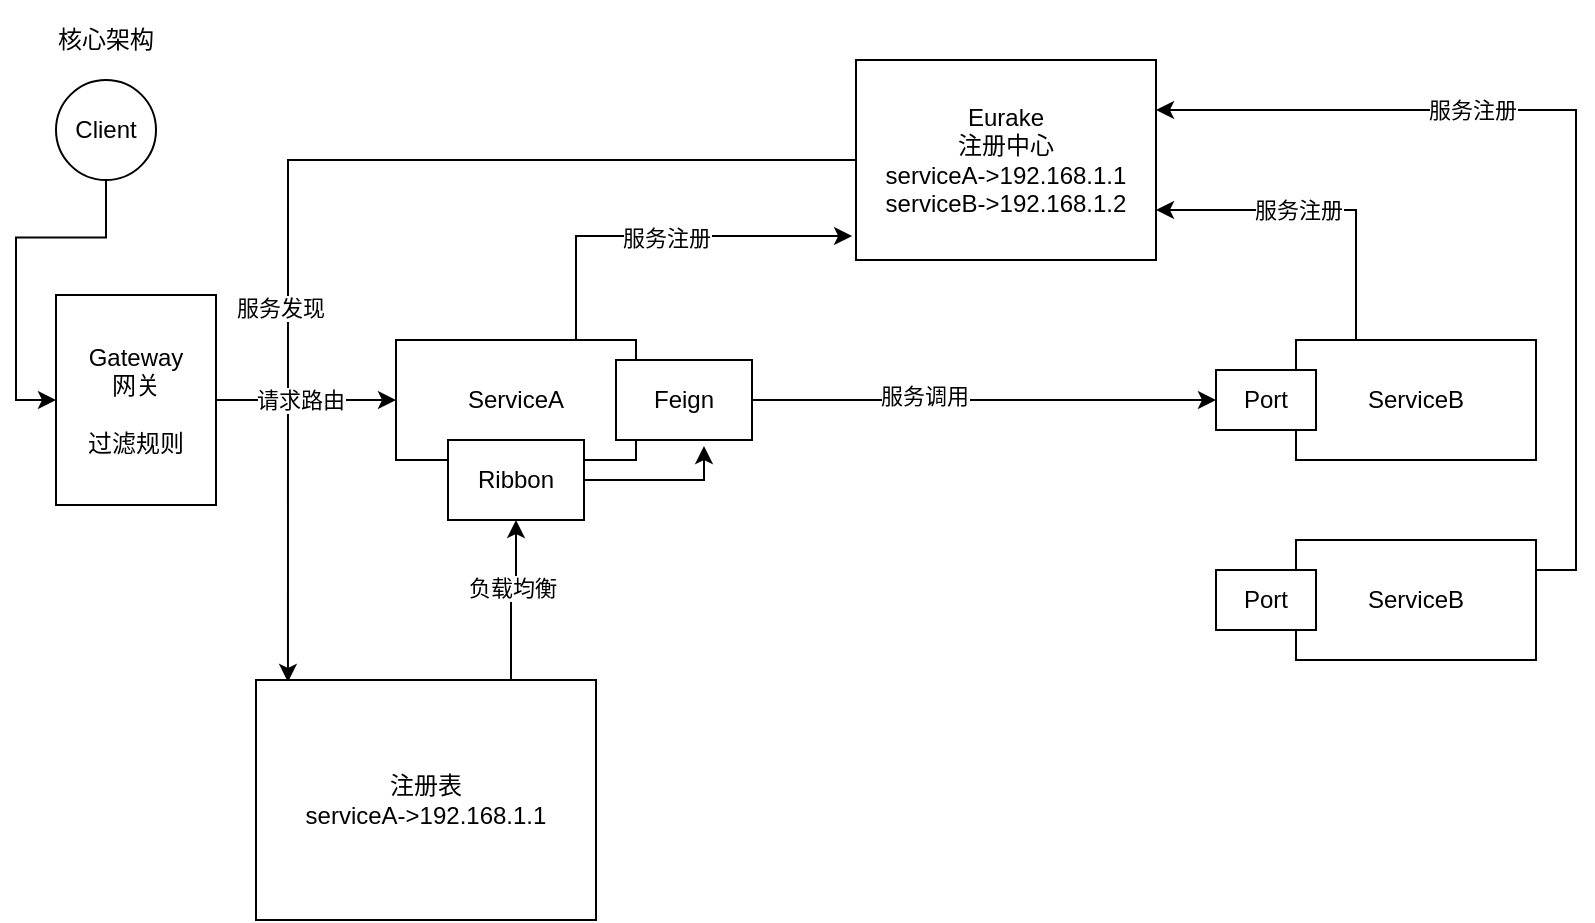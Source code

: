 <mxfile version="14.6.13" type="device"><diagram id="chc7AhTlSKHeImpPe5sh" name="第 1 页"><mxGraphModel dx="796" dy="504" grid="1" gridSize="10" guides="1" tooltips="1" connect="1" arrows="1" fold="1" page="1" pageScale="1" pageWidth="827" pageHeight="1169" math="0" shadow="0"><root><mxCell id="0"/><mxCell id="1" parent="0"/><mxCell id="XJ23xHgcniLxFxbVpz3x-1" value="核心架构" style="text;html=1;strokeColor=none;fillColor=none;align=center;verticalAlign=middle;whiteSpace=wrap;rounded=0;" parent="1" vertex="1"><mxGeometry x="20" y="20" width="70" height="40" as="geometry"/></mxCell><mxCell id="XJ23xHgcniLxFxbVpz3x-19" style="edgeStyle=orthogonalEdgeStyle;rounded=0;orthogonalLoop=1;jettySize=auto;html=1;exitX=0.75;exitY=0;exitDx=0;exitDy=0;entryX=-0.013;entryY=0.88;entryDx=0;entryDy=0;entryPerimeter=0;" parent="1" source="XJ23xHgcniLxFxbVpz3x-2" target="XJ23xHgcniLxFxbVpz3x-3" edge="1"><mxGeometry relative="1" as="geometry"><Array as="points"><mxPoint x="290" y="138"/></Array></mxGeometry></mxCell><mxCell id="XJ23xHgcniLxFxbVpz3x-20" value="服务注册" style="edgeLabel;html=1;align=center;verticalAlign=middle;resizable=0;points=[];" parent="XJ23xHgcniLxFxbVpz3x-19" vertex="1" connectable="0"><mxGeometry x="0.021" y="-1" relative="1" as="geometry"><mxPoint as="offset"/></mxGeometry></mxCell><mxCell id="XJ23xHgcniLxFxbVpz3x-2" value="ServiceA" style="rounded=0;whiteSpace=wrap;html=1;" parent="1" vertex="1"><mxGeometry x="200" y="190" width="120" height="60" as="geometry"/></mxCell><mxCell id="XJ23xHgcniLxFxbVpz3x-8" style="edgeStyle=orthogonalEdgeStyle;rounded=0;orthogonalLoop=1;jettySize=auto;html=1;entryX=0.094;entryY=0.008;entryDx=0;entryDy=0;entryPerimeter=0;" parent="1" source="XJ23xHgcniLxFxbVpz3x-3" target="XJ23xHgcniLxFxbVpz3x-4" edge="1"><mxGeometry relative="1" as="geometry"/></mxCell><mxCell id="XJ23xHgcniLxFxbVpz3x-21" value="服务发现" style="edgeLabel;html=1;align=center;verticalAlign=middle;resizable=0;points=[];" parent="XJ23xHgcniLxFxbVpz3x-8" vertex="1" connectable="0"><mxGeometry x="0.313" y="-4" relative="1" as="geometry"><mxPoint as="offset"/></mxGeometry></mxCell><mxCell id="XJ23xHgcniLxFxbVpz3x-3" value="Eurake&lt;br&gt;注册中心&lt;br&gt;serviceA-&amp;gt;192.168.1.1&lt;br&gt;serviceB-&amp;gt;192.168.1.2" style="rounded=0;whiteSpace=wrap;html=1;" parent="1" vertex="1"><mxGeometry x="430" y="50" width="150" height="100" as="geometry"/></mxCell><mxCell id="XJ23xHgcniLxFxbVpz3x-22" style="edgeStyle=orthogonalEdgeStyle;rounded=0;orthogonalLoop=1;jettySize=auto;html=1;exitX=0.75;exitY=0;exitDx=0;exitDy=0;entryX=0.5;entryY=1;entryDx=0;entryDy=0;" parent="1" source="XJ23xHgcniLxFxbVpz3x-4" target="XJ23xHgcniLxFxbVpz3x-5" edge="1"><mxGeometry relative="1" as="geometry"/></mxCell><mxCell id="XJ23xHgcniLxFxbVpz3x-23" value="负载均衡" style="edgeLabel;html=1;align=center;verticalAlign=middle;resizable=0;points=[];" parent="XJ23xHgcniLxFxbVpz3x-22" vertex="1" connectable="0"><mxGeometry x="0.184" y="2" relative="1" as="geometry"><mxPoint as="offset"/></mxGeometry></mxCell><mxCell id="XJ23xHgcniLxFxbVpz3x-4" value="注册表&lt;br&gt;serviceA-&amp;gt;192.168.1.1" style="rounded=0;whiteSpace=wrap;html=1;" parent="1" vertex="1"><mxGeometry x="130" y="360" width="170" height="120" as="geometry"/></mxCell><mxCell id="XJ23xHgcniLxFxbVpz3x-13" style="edgeStyle=orthogonalEdgeStyle;rounded=0;orthogonalLoop=1;jettySize=auto;html=1;entryX=0.647;entryY=1.075;entryDx=0;entryDy=0;entryPerimeter=0;" parent="1" source="XJ23xHgcniLxFxbVpz3x-5" target="XJ23xHgcniLxFxbVpz3x-11" edge="1"><mxGeometry relative="1" as="geometry"><Array as="points"><mxPoint x="354" y="260"/></Array></mxGeometry></mxCell><mxCell id="XJ23xHgcniLxFxbVpz3x-5" value="Ribbon" style="rounded=0;whiteSpace=wrap;html=1;" parent="1" vertex="1"><mxGeometry x="226" y="240" width="68" height="40" as="geometry"/></mxCell><mxCell id="XJ23xHgcniLxFxbVpz3x-15" style="rounded=0;orthogonalLoop=1;jettySize=auto;html=1;entryX=0;entryY=0.5;entryDx=0;entryDy=0;" parent="1" source="XJ23xHgcniLxFxbVpz3x-11" target="XJ23xHgcniLxFxbVpz3x-14" edge="1"><mxGeometry relative="1" as="geometry"/></mxCell><mxCell id="XJ23xHgcniLxFxbVpz3x-16" value="服务调用" style="edgeLabel;html=1;align=center;verticalAlign=middle;resizable=0;points=[];" parent="XJ23xHgcniLxFxbVpz3x-15" vertex="1" connectable="0"><mxGeometry x="-0.259" y="2" relative="1" as="geometry"><mxPoint as="offset"/></mxGeometry></mxCell><mxCell id="XJ23xHgcniLxFxbVpz3x-11" value="Feign" style="rounded=0;whiteSpace=wrap;html=1;" parent="1" vertex="1"><mxGeometry x="310" y="200" width="68" height="40" as="geometry"/></mxCell><mxCell id="XJ23xHgcniLxFxbVpz3x-17" style="edgeStyle=orthogonalEdgeStyle;rounded=0;orthogonalLoop=1;jettySize=auto;html=1;exitX=0.25;exitY=0;exitDx=0;exitDy=0;entryX=1;entryY=0.75;entryDx=0;entryDy=0;" parent="1" source="XJ23xHgcniLxFxbVpz3x-12" target="XJ23xHgcniLxFxbVpz3x-3" edge="1"><mxGeometry relative="1" as="geometry"/></mxCell><mxCell id="XJ23xHgcniLxFxbVpz3x-18" value="服务注册" style="edgeLabel;html=1;align=center;verticalAlign=middle;resizable=0;points=[];" parent="XJ23xHgcniLxFxbVpz3x-17" vertex="1" connectable="0"><mxGeometry x="0.139" relative="1" as="geometry"><mxPoint as="offset"/></mxGeometry></mxCell><mxCell id="XJ23xHgcniLxFxbVpz3x-12" value="ServiceB" style="rounded=0;whiteSpace=wrap;html=1;" parent="1" vertex="1"><mxGeometry x="650" y="190" width="120" height="60" as="geometry"/></mxCell><mxCell id="XJ23xHgcniLxFxbVpz3x-14" value="Port" style="rounded=0;whiteSpace=wrap;html=1;" parent="1" vertex="1"><mxGeometry x="610" y="205" width="50" height="30" as="geometry"/></mxCell><mxCell id="ds2kIojnxYNedL9dwnyF-1" style="edgeStyle=orthogonalEdgeStyle;rounded=0;orthogonalLoop=1;jettySize=auto;html=1;" parent="1" source="XJ23xHgcniLxFxbVpz3x-24" target="XJ23xHgcniLxFxbVpz3x-2" edge="1"><mxGeometry relative="1" as="geometry"/></mxCell><mxCell id="ds2kIojnxYNedL9dwnyF-2" value="请求路由" style="edgeLabel;html=1;align=center;verticalAlign=middle;resizable=0;points=[];" parent="ds2kIojnxYNedL9dwnyF-1" vertex="1" connectable="0"><mxGeometry x="-0.75" relative="1" as="geometry"><mxPoint x="30" as="offset"/></mxGeometry></mxCell><mxCell id="XJ23xHgcniLxFxbVpz3x-24" value="Gateway&lt;br&gt;网关&lt;br&gt;&lt;br&gt;过滤规则" style="rounded=0;whiteSpace=wrap;html=1;" parent="1" vertex="1"><mxGeometry x="30" y="167.5" width="80" height="105" as="geometry"/></mxCell><mxCell id="XJ23xHgcniLxFxbVpz3x-26" style="edgeStyle=orthogonalEdgeStyle;rounded=0;orthogonalLoop=1;jettySize=auto;html=1;entryX=0;entryY=0.5;entryDx=0;entryDy=0;" parent="1" source="XJ23xHgcniLxFxbVpz3x-25" target="XJ23xHgcniLxFxbVpz3x-24" edge="1"><mxGeometry relative="1" as="geometry"/></mxCell><mxCell id="XJ23xHgcniLxFxbVpz3x-25" value="Client" style="ellipse;whiteSpace=wrap;html=1;aspect=fixed;" parent="1" vertex="1"><mxGeometry x="30" y="60" width="50" height="50" as="geometry"/></mxCell><mxCell id="ds2kIojnxYNedL9dwnyF-5" style="edgeStyle=orthogonalEdgeStyle;rounded=0;orthogonalLoop=1;jettySize=auto;html=1;exitX=1;exitY=0.25;exitDx=0;exitDy=0;entryX=1;entryY=0.25;entryDx=0;entryDy=0;" parent="1" source="ds2kIojnxYNedL9dwnyF-3" target="XJ23xHgcniLxFxbVpz3x-3" edge="1"><mxGeometry relative="1" as="geometry"/></mxCell><mxCell id="ds2kIojnxYNedL9dwnyF-6" value="服务注册" style="edgeLabel;html=1;align=center;verticalAlign=middle;resizable=0;points=[];" parent="ds2kIojnxYNedL9dwnyF-5" vertex="1" connectable="0"><mxGeometry x="0.316" relative="1" as="geometry"><mxPoint as="offset"/></mxGeometry></mxCell><mxCell id="ds2kIojnxYNedL9dwnyF-3" value="ServiceB" style="rounded=0;whiteSpace=wrap;html=1;" parent="1" vertex="1"><mxGeometry x="650" y="290" width="120" height="60" as="geometry"/></mxCell><mxCell id="ds2kIojnxYNedL9dwnyF-4" value="Port" style="rounded=0;whiteSpace=wrap;html=1;" parent="1" vertex="1"><mxGeometry x="610" y="305" width="50" height="30" as="geometry"/></mxCell></root></mxGraphModel></diagram></mxfile>